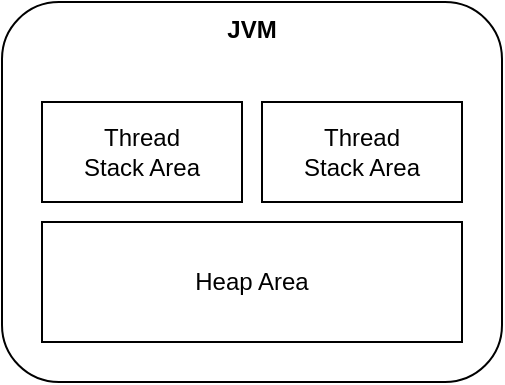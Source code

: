 <mxfile version="26.1.1">
  <diagram name="Page-1" id="KxP7KiyUbh-kwUJ-LEGE">
    <mxGraphModel dx="829" dy="866" grid="1" gridSize="10" guides="1" tooltips="1" connect="1" arrows="1" fold="1" page="1" pageScale="1" pageWidth="827" pageHeight="1169" math="0" shadow="0">
      <root>
        <mxCell id="0" />
        <mxCell id="1" parent="0" />
        <mxCell id="M85fg27qLbuHTA-N-L0M-1" value="JVM" style="rounded=1;whiteSpace=wrap;html=1;fontStyle=1;verticalAlign=top;" vertex="1" parent="1">
          <mxGeometry x="100" y="110" width="250" height="190" as="geometry" />
        </mxCell>
        <mxCell id="M85fg27qLbuHTA-N-L0M-2" value="Thread&lt;div&gt;Stack Area&lt;/div&gt;" style="rounded=0;whiteSpace=wrap;html=1;" vertex="1" parent="1">
          <mxGeometry x="120" y="160" width="100" height="50" as="geometry" />
        </mxCell>
        <mxCell id="M85fg27qLbuHTA-N-L0M-3" value="Thread&lt;div&gt;Stack Area&lt;/div&gt;" style="rounded=0;whiteSpace=wrap;html=1;" vertex="1" parent="1">
          <mxGeometry x="230" y="160" width="100" height="50" as="geometry" />
        </mxCell>
        <mxCell id="M85fg27qLbuHTA-N-L0M-4" value="Heap Area" style="rounded=0;whiteSpace=wrap;html=1;" vertex="1" parent="1">
          <mxGeometry x="120" y="220" width="210" height="60" as="geometry" />
        </mxCell>
      </root>
    </mxGraphModel>
  </diagram>
</mxfile>
